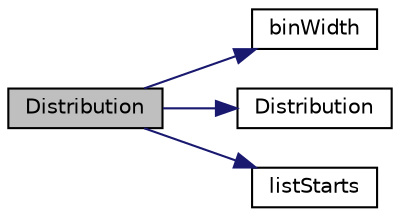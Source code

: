 digraph "Distribution"
{
  bgcolor="transparent";
  edge [fontname="Helvetica",fontsize="10",labelfontname="Helvetica",labelfontsize="10"];
  node [fontname="Helvetica",fontsize="10",shape=record];
  rankdir="LR";
  Node1 [label="Distribution",height=0.2,width=0.4,color="black", fillcolor="grey75", style="filled", fontcolor="black"];
  Node1 -> Node2 [color="midnightblue",fontsize="10",style="solid",fontname="Helvetica"];
  Node2 [label="binWidth",height=0.2,width=0.4,color="black",URL="$a00565.html#aed9a4b77e4c78407779fcb5fc9f16988",tooltip="Return the bin width. "];
  Node1 -> Node3 [color="midnightblue",fontsize="10",style="solid",fontname="Helvetica"];
  Node3 [label="Distribution",height=0.2,width=0.4,color="black",URL="$a00565.html#a97e7a46e54c1954b71dbf6e135c469ac",tooltip="Construct null. "];
  Node1 -> Node4 [color="midnightblue",fontsize="10",style="solid",fontname="Helvetica"];
  Node4 [label="listStarts",height=0.2,width=0.4,color="black",URL="$a00565.html#a5f44996760b22812545c2758232ea465",tooltip="Return the List start bin indices. "];
}
